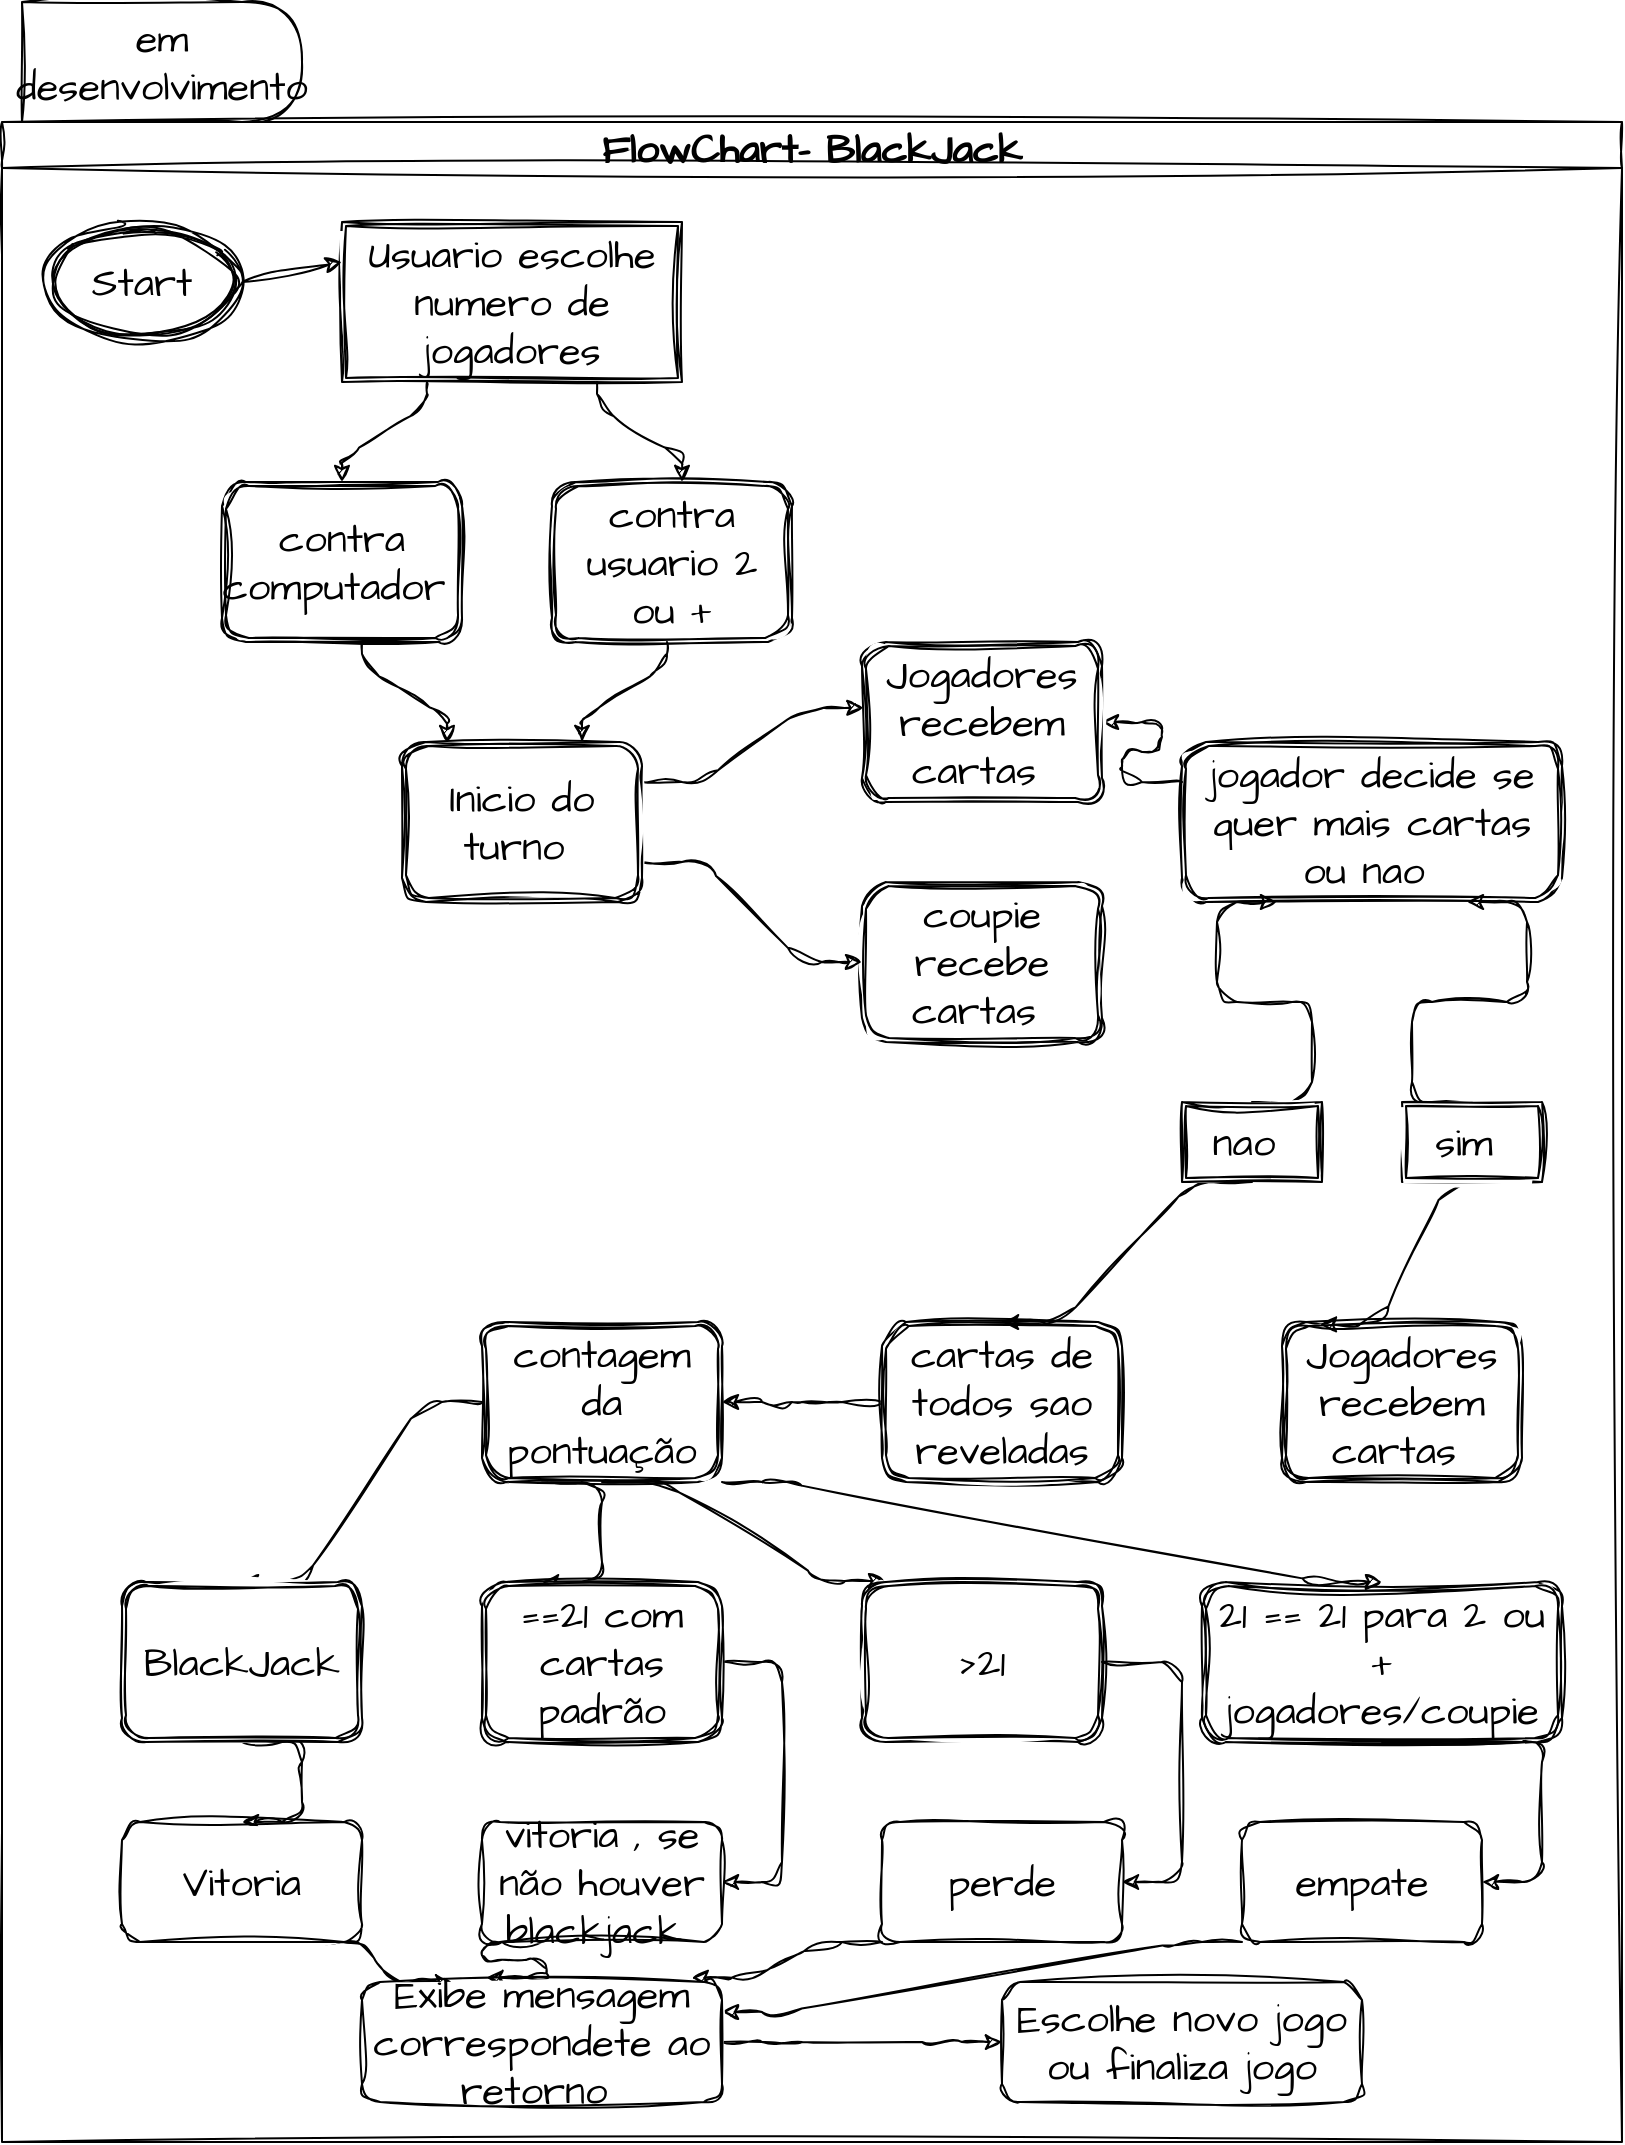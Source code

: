 <mxfile>
    <diagram id="DJYPZipczvuoGlcLDi-M" name="Page-2">
        <mxGraphModel dx="892" dy="607" grid="1" gridSize="10" guides="1" tooltips="1" connect="1" arrows="1" fold="1" page="1" pageScale="1" pageWidth="850" pageHeight="1100" math="0" shadow="0">
            <root>
                <mxCell id="0"/>
                <mxCell id="1" parent="0"/>
                <mxCell id="S4bd6C2nDkduxDMEbOqK-10" value="em desenvolvimento" style="shape=delay;whiteSpace=wrap;html=1;sketch=1;hachureGap=4;jiggle=2;curveFitting=1;fontFamily=Architects Daughter;fontSource=https%3A%2F%2Ffonts.googleapis.com%2Fcss%3Ffamily%3DArchitects%2BDaughter;fontSize=20;" parent="1" vertex="1">
                    <mxGeometry x="10" y="10" width="140" height="60" as="geometry"/>
                </mxCell>
                <mxCell id="4" value="FlowChart- BlackJack" style="swimlane;sketch=1;hachureGap=4;jiggle=2;curveFitting=1;fontFamily=Architects Daughter;fontSource=https%3A%2F%2Ffonts.googleapis.com%2Fcss%3Ffamily%3DArchitects%2BDaughter;fontSize=20;" vertex="1" parent="1">
                    <mxGeometry y="70" width="810" height="1010" as="geometry"/>
                </mxCell>
                <mxCell id="5" value="Usuario escolhe numero de jogadores" style="shape=ext;double=1;rounded=0;whiteSpace=wrap;html=1;sketch=1;hachureGap=4;jiggle=2;curveFitting=1;fontFamily=Architects Daughter;fontSource=https%3A%2F%2Ffonts.googleapis.com%2Fcss%3Ffamily%3DArchitects%2BDaughter;fontSize=20;" vertex="1" parent="4">
                    <mxGeometry x="170" y="50" width="170" height="80" as="geometry"/>
                </mxCell>
                <mxCell id="34" style="edgeStyle=none;sketch=1;hachureGap=4;jiggle=2;curveFitting=1;html=1;exitX=1;exitY=0.5;exitDx=0;exitDy=0;entryX=0;entryY=0.25;entryDx=0;entryDy=0;fontFamily=Architects Daughter;fontSource=https%3A%2F%2Ffonts.googleapis.com%2Fcss%3Ffamily%3DArchitects%2BDaughter;fontSize=16;" edge="1" parent="4" source="6" target="5">
                    <mxGeometry relative="1" as="geometry"/>
                </mxCell>
                <mxCell id="6" value="Start" style="ellipse;shape=doubleEllipse;whiteSpace=wrap;html=1;sketch=1;hachureGap=4;jiggle=2;curveFitting=1;fontFamily=Architects Daughter;fontSource=https%3A%2F%2Ffonts.googleapis.com%2Fcss%3Ffamily%3DArchitects%2BDaughter;fontSize=20;" vertex="1" parent="4">
                    <mxGeometry x="20" y="50" width="100" height="60" as="geometry"/>
                </mxCell>
                <mxCell id="7" value="contra usuario 2 ou +" style="shape=ext;double=1;rounded=1;whiteSpace=wrap;html=1;sketch=1;hachureGap=4;jiggle=2;curveFitting=1;fontFamily=Architects Daughter;fontSource=https%3A%2F%2Ffonts.googleapis.com%2Fcss%3Ffamily%3DArchitects%2BDaughter;fontSize=20;" vertex="1" parent="4">
                    <mxGeometry x="275" y="180" width="120" height="80" as="geometry"/>
                </mxCell>
                <mxCell id="8" value="contra computador&amp;nbsp;" style="shape=ext;double=1;rounded=1;whiteSpace=wrap;html=1;sketch=1;hachureGap=4;jiggle=2;curveFitting=1;fontFamily=Architects Daughter;fontSource=https%3A%2F%2Ffonts.googleapis.com%2Fcss%3Ffamily%3DArchitects%2BDaughter;fontSize=20;" vertex="1" parent="4">
                    <mxGeometry x="110" y="180" width="120" height="80" as="geometry"/>
                </mxCell>
                <mxCell id="73" style="edgeStyle=entityRelationEdgeStyle;sketch=1;hachureGap=4;jiggle=2;curveFitting=1;html=1;exitX=0;exitY=0.25;exitDx=0;exitDy=0;entryX=1;entryY=0.5;entryDx=0;entryDy=0;fontFamily=Architects Daughter;fontSource=https%3A%2F%2Ffonts.googleapis.com%2Fcss%3Ffamily%3DArchitects%2BDaughter;fontSize=16;" edge="1" parent="4" source="13" target="11">
                    <mxGeometry relative="1" as="geometry"/>
                </mxCell>
                <mxCell id="13" value="jogador decide se quer mais cartas ou nao&amp;nbsp;" style="shape=ext;double=1;rounded=1;whiteSpace=wrap;html=1;sketch=1;hachureGap=4;jiggle=2;curveFitting=1;fontFamily=Architects Daughter;fontSource=https%3A%2F%2Ffonts.googleapis.com%2Fcss%3Ffamily%3DArchitects%2BDaughter;fontSize=20;" vertex="1" parent="4">
                    <mxGeometry x="590" y="310" width="190" height="80" as="geometry"/>
                </mxCell>
                <mxCell id="12" value="coupie recebe cartas&amp;nbsp;" style="shape=ext;double=1;rounded=1;whiteSpace=wrap;html=1;sketch=1;hachureGap=4;jiggle=2;curveFitting=1;fontFamily=Architects Daughter;fontSource=https%3A%2F%2Ffonts.googleapis.com%2Fcss%3Ffamily%3DArchitects%2BDaughter;fontSize=20;" vertex="1" parent="4">
                    <mxGeometry x="430" y="380" width="120" height="80" as="geometry"/>
                </mxCell>
                <mxCell id="11" value="Jogadores recebem cartas&amp;nbsp;" style="shape=ext;double=1;rounded=1;whiteSpace=wrap;html=1;sketch=1;hachureGap=4;jiggle=2;curveFitting=1;fontFamily=Architects Daughter;fontSource=https%3A%2F%2Ffonts.googleapis.com%2Fcss%3Ffamily%3DArchitects%2BDaughter;fontSize=20;" vertex="1" parent="4">
                    <mxGeometry x="430" y="260" width="120" height="80" as="geometry"/>
                </mxCell>
                <mxCell id="71" style="edgeStyle=entityRelationEdgeStyle;sketch=1;hachureGap=4;jiggle=2;curveFitting=1;html=1;exitX=1;exitY=0.25;exitDx=0;exitDy=0;entryX=0.006;entryY=0.411;entryDx=0;entryDy=0;entryPerimeter=0;fontFamily=Architects Daughter;fontSource=https%3A%2F%2Ffonts.googleapis.com%2Fcss%3Ffamily%3DArchitects%2BDaughter;fontSize=16;" edge="1" parent="4" source="10" target="11">
                    <mxGeometry relative="1" as="geometry"/>
                </mxCell>
                <mxCell id="72" style="edgeStyle=entityRelationEdgeStyle;sketch=1;hachureGap=4;jiggle=2;curveFitting=1;html=1;exitX=1;exitY=0.75;exitDx=0;exitDy=0;entryX=0;entryY=0.5;entryDx=0;entryDy=0;fontFamily=Architects Daughter;fontSource=https%3A%2F%2Ffonts.googleapis.com%2Fcss%3Ffamily%3DArchitects%2BDaughter;fontSize=16;" edge="1" parent="4" source="10" target="12">
                    <mxGeometry relative="1" as="geometry"/>
                </mxCell>
                <mxCell id="10" value="Inicio do turno&amp;nbsp;" style="shape=ext;double=1;rounded=1;whiteSpace=wrap;html=1;sketch=1;hachureGap=4;jiggle=2;curveFitting=1;fontFamily=Architects Daughter;fontSource=https%3A%2F%2Ffonts.googleapis.com%2Fcss%3Ffamily%3DArchitects%2BDaughter;fontSize=20;" vertex="1" parent="4">
                    <mxGeometry x="200" y="310" width="120" height="80" as="geometry"/>
                </mxCell>
                <mxCell id="90" style="edgeStyle=entityRelationEdgeStyle;sketch=1;hachureGap=4;jiggle=2;curveFitting=1;html=1;exitX=0;exitY=0.5;exitDx=0;exitDy=0;entryX=0.5;entryY=0;entryDx=0;entryDy=0;fontFamily=Architects Daughter;fontSource=https%3A%2F%2Ffonts.googleapis.com%2Fcss%3Ffamily%3DArchitects%2BDaughter;fontSize=16;" edge="1" parent="4" source="16" target="81">
                    <mxGeometry relative="1" as="geometry"/>
                </mxCell>
                <mxCell id="92" style="edgeStyle=entityRelationEdgeStyle;sketch=1;hachureGap=4;jiggle=2;curveFitting=1;html=1;exitX=0.25;exitY=1;exitDx=0;exitDy=0;entryX=0.25;entryY=0;entryDx=0;entryDy=0;fontFamily=Architects Daughter;fontSource=https%3A%2F%2Ffonts.googleapis.com%2Fcss%3Ffamily%3DArchitects%2BDaughter;fontSize=16;" edge="1" parent="4" source="16" target="82">
                    <mxGeometry relative="1" as="geometry"/>
                </mxCell>
                <mxCell id="93" style="edgeStyle=entityRelationEdgeStyle;sketch=1;hachureGap=4;jiggle=2;curveFitting=1;html=1;exitX=0.5;exitY=1;exitDx=0;exitDy=0;entryX=0.096;entryY=-0.006;entryDx=0;entryDy=0;entryPerimeter=0;fontFamily=Architects Daughter;fontSource=https%3A%2F%2Ffonts.googleapis.com%2Fcss%3Ffamily%3DArchitects%2BDaughter;fontSize=16;" edge="1" parent="4" source="16" target="83">
                    <mxGeometry relative="1" as="geometry"/>
                </mxCell>
                <mxCell id="94" style="edgeStyle=entityRelationEdgeStyle;sketch=1;hachureGap=4;jiggle=2;curveFitting=1;html=1;exitX=1;exitY=1;exitDx=0;exitDy=0;entryX=0.5;entryY=0;entryDx=0;entryDy=0;fontFamily=Architects Daughter;fontSource=https%3A%2F%2Ffonts.googleapis.com%2Fcss%3Ffamily%3DArchitects%2BDaughter;fontSize=16;" edge="1" parent="4" source="16" target="84">
                    <mxGeometry relative="1" as="geometry"/>
                </mxCell>
                <mxCell id="16" value="contagem da pontuação" style="shape=ext;double=1;rounded=1;whiteSpace=wrap;html=1;sketch=1;hachureGap=4;jiggle=2;curveFitting=1;fontFamily=Architects Daughter;fontSource=https%3A%2F%2Ffonts.googleapis.com%2Fcss%3Ffamily%3DArchitects%2BDaughter;fontSize=20;" vertex="1" parent="4">
                    <mxGeometry x="240" y="600" width="120" height="80" as="geometry"/>
                </mxCell>
                <mxCell id="15" value="Jogadores recebem cartas&amp;nbsp;" style="shape=ext;double=1;rounded=1;whiteSpace=wrap;html=1;sketch=1;hachureGap=4;jiggle=2;curveFitting=1;fontFamily=Architects Daughter;fontSource=https%3A%2F%2Ffonts.googleapis.com%2Fcss%3Ffamily%3DArchitects%2BDaughter;fontSize=20;" vertex="1" parent="4">
                    <mxGeometry x="640" y="600" width="120" height="80" as="geometry"/>
                </mxCell>
                <mxCell id="80" style="edgeStyle=entityRelationEdgeStyle;sketch=1;hachureGap=4;jiggle=2;curveFitting=1;html=1;exitX=0;exitY=0.5;exitDx=0;exitDy=0;entryX=1;entryY=0.5;entryDx=0;entryDy=0;fontFamily=Architects Daughter;fontSource=https%3A%2F%2Ffonts.googleapis.com%2Fcss%3Ffamily%3DArchitects%2BDaughter;fontSize=16;" edge="1" parent="4" source="14" target="16">
                    <mxGeometry relative="1" as="geometry"/>
                </mxCell>
                <mxCell id="14" value="cartas de todos sao reveladas" style="shape=ext;double=1;rounded=1;whiteSpace=wrap;html=1;sketch=1;hachureGap=4;jiggle=2;curveFitting=1;fontFamily=Architects Daughter;fontSource=https%3A%2F%2Ffonts.googleapis.com%2Fcss%3Ffamily%3DArchitects%2BDaughter;fontSize=20;" vertex="1" parent="4">
                    <mxGeometry x="440" y="600" width="120" height="80" as="geometry"/>
                </mxCell>
                <mxCell id="76" style="edgeStyle=entityRelationEdgeStyle;sketch=1;hachureGap=4;jiggle=2;curveFitting=1;html=1;exitX=0.75;exitY=1;exitDx=0;exitDy=0;entryX=0.158;entryY=0.015;entryDx=0;entryDy=0;entryPerimeter=0;fontFamily=Architects Daughter;fontSource=https%3A%2F%2Ffonts.googleapis.com%2Fcss%3Ffamily%3DArchitects%2BDaughter;fontSize=16;" edge="1" parent="4" source="17" target="15">
                    <mxGeometry relative="1" as="geometry"/>
                </mxCell>
                <mxCell id="79" style="edgeStyle=entityRelationEdgeStyle;sketch=1;hachureGap=4;jiggle=2;curveFitting=1;html=1;exitX=0.5;exitY=0;exitDx=0;exitDy=0;entryX=0.75;entryY=1;entryDx=0;entryDy=0;fontFamily=Architects Daughter;fontSource=https%3A%2F%2Ffonts.googleapis.com%2Fcss%3Ffamily%3DArchitects%2BDaughter;fontSize=16;" edge="1" parent="4" source="17" target="13">
                    <mxGeometry relative="1" as="geometry"/>
                </mxCell>
                <mxCell id="17" value="sim&amp;nbsp;" style="shape=ext;double=1;rounded=0;whiteSpace=wrap;html=1;sketch=1;hachureGap=4;jiggle=2;curveFitting=1;fontFamily=Architects Daughter;fontSource=https%3A%2F%2Ffonts.googleapis.com%2Fcss%3Ffamily%3DArchitects%2BDaughter;fontSize=20;" vertex="1" parent="4">
                    <mxGeometry x="700" y="490" width="70" height="40" as="geometry"/>
                </mxCell>
                <mxCell id="77" style="edgeStyle=entityRelationEdgeStyle;sketch=1;hachureGap=4;jiggle=2;curveFitting=1;html=1;exitX=0.5;exitY=1;exitDx=0;exitDy=0;entryX=0.5;entryY=0;entryDx=0;entryDy=0;fontFamily=Architects Daughter;fontSource=https%3A%2F%2Ffonts.googleapis.com%2Fcss%3Ffamily%3DArchitects%2BDaughter;fontSize=16;" edge="1" parent="4" source="31" target="14">
                    <mxGeometry relative="1" as="geometry"/>
                </mxCell>
                <mxCell id="78" style="edgeStyle=entityRelationEdgeStyle;sketch=1;hachureGap=4;jiggle=2;curveFitting=1;html=1;exitX=0.5;exitY=0;exitDx=0;exitDy=0;entryX=0.25;entryY=1;entryDx=0;entryDy=0;fontFamily=Architects Daughter;fontSource=https%3A%2F%2Ffonts.googleapis.com%2Fcss%3Ffamily%3DArchitects%2BDaughter;fontSize=16;" edge="1" parent="4" source="31" target="13">
                    <mxGeometry relative="1" as="geometry"/>
                </mxCell>
                <mxCell id="31" value="nao&amp;nbsp;" style="shape=ext;double=1;rounded=0;whiteSpace=wrap;html=1;sketch=1;hachureGap=4;jiggle=2;curveFitting=1;fontFamily=Architects Daughter;fontSource=https%3A%2F%2Ffonts.googleapis.com%2Fcss%3Ffamily%3DArchitects%2BDaughter;fontSize=20;" vertex="1" parent="4">
                    <mxGeometry x="590" y="490" width="70" height="40" as="geometry"/>
                </mxCell>
                <mxCell id="55" value="" style="html=1;rounded=1;curved=0;sourcePerimeterSpacing=0;targetPerimeterSpacing=0;startSize=6;endSize=6;sketch=1;hachureGap=4;jiggle=2;curveFitting=1;fontFamily=Architects Daughter;fontSource=https%3A%2F%2Ffonts.googleapis.com%2Fcss%3Ffamily%3DArchitects%2BDaughter;fontSize=16;noEdgeStyle=1;orthogonal=1;" edge="1" parent="4">
                    <mxGeometry relative="1" as="geometry">
                        <mxPoint x="212.5" y="130" as="sourcePoint"/>
                        <mxPoint x="170" y="180" as="targetPoint"/>
                        <Array as="points">
                            <mxPoint x="212.5" y="142"/>
                            <mxPoint x="170" y="168"/>
                        </Array>
                    </mxGeometry>
                </mxCell>
                <mxCell id="56" value="" style="html=1;rounded=1;curved=0;sourcePerimeterSpacing=0;targetPerimeterSpacing=0;startSize=6;endSize=6;sketch=1;hachureGap=4;jiggle=2;curveFitting=1;fontFamily=Architects Daughter;fontSource=https%3A%2F%2Ffonts.googleapis.com%2Fcss%3Ffamily%3DArchitects%2BDaughter;fontSize=16;noEdgeStyle=1;orthogonal=1;" edge="1" parent="4">
                    <mxGeometry relative="1" as="geometry">
                        <mxPoint x="297.5" y="130" as="sourcePoint"/>
                        <mxPoint x="340" y="180" as="targetPoint"/>
                        <Array as="points">
                            <mxPoint x="297.5" y="142"/>
                            <mxPoint x="340" y="168"/>
                        </Array>
                    </mxGeometry>
                </mxCell>
                <mxCell id="68" value="" style="html=1;rounded=1;curved=0;sourcePerimeterSpacing=0;targetPerimeterSpacing=0;startSize=6;endSize=6;sketch=1;hachureGap=4;jiggle=2;curveFitting=1;fontFamily=Architects Daughter;fontSource=https%3A%2F%2Ffonts.googleapis.com%2Fcss%3Ffamily%3DArchitects%2BDaughter;fontSize=16;noEdgeStyle=1;orthogonal=1;" edge="1" parent="4">
                    <mxGeometry relative="1" as="geometry">
                        <mxPoint x="180" y="260" as="sourcePoint"/>
                        <mxPoint x="222.5" y="310" as="targetPoint"/>
                        <Array as="points">
                            <mxPoint x="180" y="272"/>
                            <mxPoint x="222.5" y="298"/>
                        </Array>
                    </mxGeometry>
                </mxCell>
                <mxCell id="67" value="" style="html=1;rounded=1;curved=0;sourcePerimeterSpacing=0;targetPerimeterSpacing=0;startSize=6;endSize=6;sketch=1;hachureGap=4;jiggle=2;curveFitting=1;fontFamily=Architects Daughter;fontSource=https%3A%2F%2Ffonts.googleapis.com%2Fcss%3Ffamily%3DArchitects%2BDaughter;fontSize=16;noEdgeStyle=1;orthogonal=1;" edge="1" parent="4">
                    <mxGeometry relative="1" as="geometry">
                        <mxPoint x="332.5" y="260" as="sourcePoint"/>
                        <mxPoint x="290" y="310" as="targetPoint"/>
                        <Array as="points">
                            <mxPoint x="332.5" y="272"/>
                            <mxPoint x="290" y="298"/>
                        </Array>
                    </mxGeometry>
                </mxCell>
                <mxCell id="89" style="edgeStyle=entityRelationEdgeStyle;sketch=1;hachureGap=4;jiggle=2;curveFitting=1;html=1;exitX=0.5;exitY=1;exitDx=0;exitDy=0;entryX=0.5;entryY=0;entryDx=0;entryDy=0;fontFamily=Architects Daughter;fontSource=https%3A%2F%2Ffonts.googleapis.com%2Fcss%3Ffamily%3DArchitects%2BDaughter;fontSize=16;" edge="1" parent="4" source="81" target="87">
                    <mxGeometry relative="1" as="geometry"/>
                </mxCell>
                <mxCell id="81" value="BlackJack" style="shape=ext;double=1;rounded=1;whiteSpace=wrap;html=1;sketch=1;hachureGap=4;jiggle=2;curveFitting=1;fontFamily=Architects Daughter;fontSource=https%3A%2F%2Ffonts.googleapis.com%2Fcss%3Ffamily%3DArchitects%2BDaughter;fontSize=20;" vertex="1" parent="4">
                    <mxGeometry x="60" y="730" width="120" height="80" as="geometry"/>
                </mxCell>
                <mxCell id="96" value="" style="edgeStyle=entityRelationEdgeStyle;sketch=1;hachureGap=4;jiggle=2;curveFitting=1;html=1;fontFamily=Architects Daughter;fontSource=https%3A%2F%2Ffonts.googleapis.com%2Fcss%3Ffamily%3DArchitects%2BDaughter;fontSize=16;" edge="1" parent="4" source="82" target="95">
                    <mxGeometry relative="1" as="geometry"/>
                </mxCell>
                <mxCell id="82" value="==21 com cartas padrão" style="shape=ext;double=1;rounded=1;whiteSpace=wrap;html=1;sketch=1;hachureGap=4;jiggle=2;curveFitting=1;fontFamily=Architects Daughter;fontSource=https%3A%2F%2Ffonts.googleapis.com%2Fcss%3Ffamily%3DArchitects%2BDaughter;fontSize=20;" vertex="1" parent="4">
                    <mxGeometry x="240" y="730" width="120" height="80" as="geometry"/>
                </mxCell>
                <mxCell id="98" value="" style="edgeStyle=entityRelationEdgeStyle;sketch=1;hachureGap=4;jiggle=2;curveFitting=1;html=1;fontFamily=Architects Daughter;fontSource=https%3A%2F%2Ffonts.googleapis.com%2Fcss%3Ffamily%3DArchitects%2BDaughter;fontSize=16;" edge="1" parent="4" source="83" target="97">
                    <mxGeometry relative="1" as="geometry"/>
                </mxCell>
                <mxCell id="83" value="&amp;gt;21" style="shape=ext;double=1;rounded=1;whiteSpace=wrap;html=1;sketch=1;hachureGap=4;jiggle=2;curveFitting=1;fontFamily=Architects Daughter;fontSource=https%3A%2F%2Ffonts.googleapis.com%2Fcss%3Ffamily%3DArchitects%2BDaughter;fontSize=20;" vertex="1" parent="4">
                    <mxGeometry x="430" y="730" width="120" height="80" as="geometry"/>
                </mxCell>
                <mxCell id="101" style="edgeStyle=entityRelationEdgeStyle;sketch=1;hachureGap=4;jiggle=2;curveFitting=1;html=1;exitX=0.5;exitY=1;exitDx=0;exitDy=0;fontFamily=Architects Daughter;fontSource=https%3A%2F%2Ffonts.googleapis.com%2Fcss%3Ffamily%3DArchitects%2BDaughter;fontSize=16;" edge="1" parent="4" source="84" target="99">
                    <mxGeometry relative="1" as="geometry"/>
                </mxCell>
                <mxCell id="84" value="21 == 21 para 2 ou + jogadores/coupie" style="shape=ext;double=1;rounded=1;whiteSpace=wrap;html=1;sketch=1;hachureGap=4;jiggle=2;curveFitting=1;fontFamily=Architects Daughter;fontSource=https%3A%2F%2Ffonts.googleapis.com%2Fcss%3Ffamily%3DArchitects%2BDaughter;fontSize=20;" vertex="1" parent="4">
                    <mxGeometry x="600" y="730" width="180" height="80" as="geometry"/>
                </mxCell>
                <mxCell id="103" style="edgeStyle=entityRelationEdgeStyle;sketch=1;hachureGap=4;jiggle=2;curveFitting=1;html=1;exitX=0.75;exitY=1;exitDx=0;exitDy=0;entryX=0.25;entryY=0;entryDx=0;entryDy=0;fontFamily=Architects Daughter;fontSource=https%3A%2F%2Ffonts.googleapis.com%2Fcss%3Ffamily%3DArchitects%2BDaughter;fontSize=16;" edge="1" parent="4" source="87" target="102">
                    <mxGeometry relative="1" as="geometry"/>
                </mxCell>
                <mxCell id="87" value="Vitoria" style="whiteSpace=wrap;html=1;fontSize=20;fontFamily=Architects Daughter;rounded=1;sketch=1;hachureGap=4;jiggle=2;curveFitting=1;fontSource=https%3A%2F%2Ffonts.googleapis.com%2Fcss%3Ffamily%3DArchitects%2BDaughter;" vertex="1" parent="4">
                    <mxGeometry x="60" y="850" width="120" height="60" as="geometry"/>
                </mxCell>
                <mxCell id="104" style="edgeStyle=entityRelationEdgeStyle;sketch=1;hachureGap=4;jiggle=2;curveFitting=1;html=1;exitX=0.25;exitY=1;exitDx=0;exitDy=0;entryX=0.346;entryY=-0.036;entryDx=0;entryDy=0;entryPerimeter=0;fontFamily=Architects Daughter;fontSource=https%3A%2F%2Ffonts.googleapis.com%2Fcss%3Ffamily%3DArchitects%2BDaughter;fontSize=16;" edge="1" parent="4" source="95" target="102">
                    <mxGeometry relative="1" as="geometry"/>
                </mxCell>
                <mxCell id="95" value="vitoria , se não houver blackjack&amp;nbsp;" style="whiteSpace=wrap;html=1;fontSize=20;fontFamily=Architects Daughter;rounded=1;sketch=1;hachureGap=4;jiggle=2;curveFitting=1;fontSource=https%3A%2F%2Ffonts.googleapis.com%2Fcss%3Ffamily%3DArchitects%2BDaughter;" vertex="1" parent="4">
                    <mxGeometry x="240" y="850" width="120" height="60" as="geometry"/>
                </mxCell>
                <mxCell id="105" style="edgeStyle=entityRelationEdgeStyle;sketch=1;hachureGap=4;jiggle=2;curveFitting=1;html=1;exitX=0;exitY=1;exitDx=0;exitDy=0;entryX=0.916;entryY=-0.036;entryDx=0;entryDy=0;entryPerimeter=0;fontFamily=Architects Daughter;fontSource=https%3A%2F%2Ffonts.googleapis.com%2Fcss%3Ffamily%3DArchitects%2BDaughter;fontSize=16;" edge="1" parent="4" source="97" target="102">
                    <mxGeometry relative="1" as="geometry"/>
                </mxCell>
                <mxCell id="97" value="perde" style="whiteSpace=wrap;html=1;fontSize=20;fontFamily=Architects Daughter;rounded=1;sketch=1;hachureGap=4;jiggle=2;curveFitting=1;fontSource=https%3A%2F%2Ffonts.googleapis.com%2Fcss%3Ffamily%3DArchitects%2BDaughter;" vertex="1" parent="4">
                    <mxGeometry x="440" y="850" width="120" height="60" as="geometry"/>
                </mxCell>
                <mxCell id="106" style="edgeStyle=entityRelationEdgeStyle;sketch=1;hachureGap=4;jiggle=2;curveFitting=1;html=1;exitX=0;exitY=1;exitDx=0;exitDy=0;entryX=1;entryY=0.25;entryDx=0;entryDy=0;fontFamily=Architects Daughter;fontSource=https%3A%2F%2Ffonts.googleapis.com%2Fcss%3Ffamily%3DArchitects%2BDaughter;fontSize=16;" edge="1" parent="4" source="99" target="102">
                    <mxGeometry relative="1" as="geometry"/>
                </mxCell>
                <mxCell id="99" value="empate" style="whiteSpace=wrap;html=1;fontSize=20;fontFamily=Architects Daughter;rounded=1;sketch=1;hachureGap=4;jiggle=2;curveFitting=1;fontSource=https%3A%2F%2Ffonts.googleapis.com%2Fcss%3Ffamily%3DArchitects%2BDaughter;" vertex="1" parent="4">
                    <mxGeometry x="620" y="850" width="120" height="60" as="geometry"/>
                </mxCell>
                <mxCell id="108" style="edgeStyle=entityRelationEdgeStyle;sketch=1;hachureGap=4;jiggle=2;curveFitting=1;html=1;exitX=1;exitY=0.5;exitDx=0;exitDy=0;entryX=0;entryY=0.5;entryDx=0;entryDy=0;fontFamily=Architects Daughter;fontSource=https%3A%2F%2Ffonts.googleapis.com%2Fcss%3Ffamily%3DArchitects%2BDaughter;fontSize=16;" edge="1" parent="4" source="102" target="107">
                    <mxGeometry relative="1" as="geometry"/>
                </mxCell>
                <mxCell id="102" value="Exibe mensagem correspondete ao retorno&amp;nbsp;" style="whiteSpace=wrap;html=1;fontSize=20;fontFamily=Architects Daughter;rounded=1;sketch=1;hachureGap=4;jiggle=2;curveFitting=1;fontSource=https%3A%2F%2Ffonts.googleapis.com%2Fcss%3Ffamily%3DArchitects%2BDaughter;" vertex="1" parent="4">
                    <mxGeometry x="180" y="930" width="180" height="60" as="geometry"/>
                </mxCell>
                <mxCell id="107" value="Escolhe novo jogo ou finaliza jogo" style="whiteSpace=wrap;html=1;fontSize=20;fontFamily=Architects Daughter;rounded=1;sketch=1;hachureGap=4;jiggle=2;curveFitting=1;fontSource=https%3A%2F%2Ffonts.googleapis.com%2Fcss%3Ffamily%3DArchitects%2BDaughter;" vertex="1" parent="4">
                    <mxGeometry x="500" y="930" width="180" height="60" as="geometry"/>
                </mxCell>
            </root>
        </mxGraphModel>
    </diagram>
</mxfile>